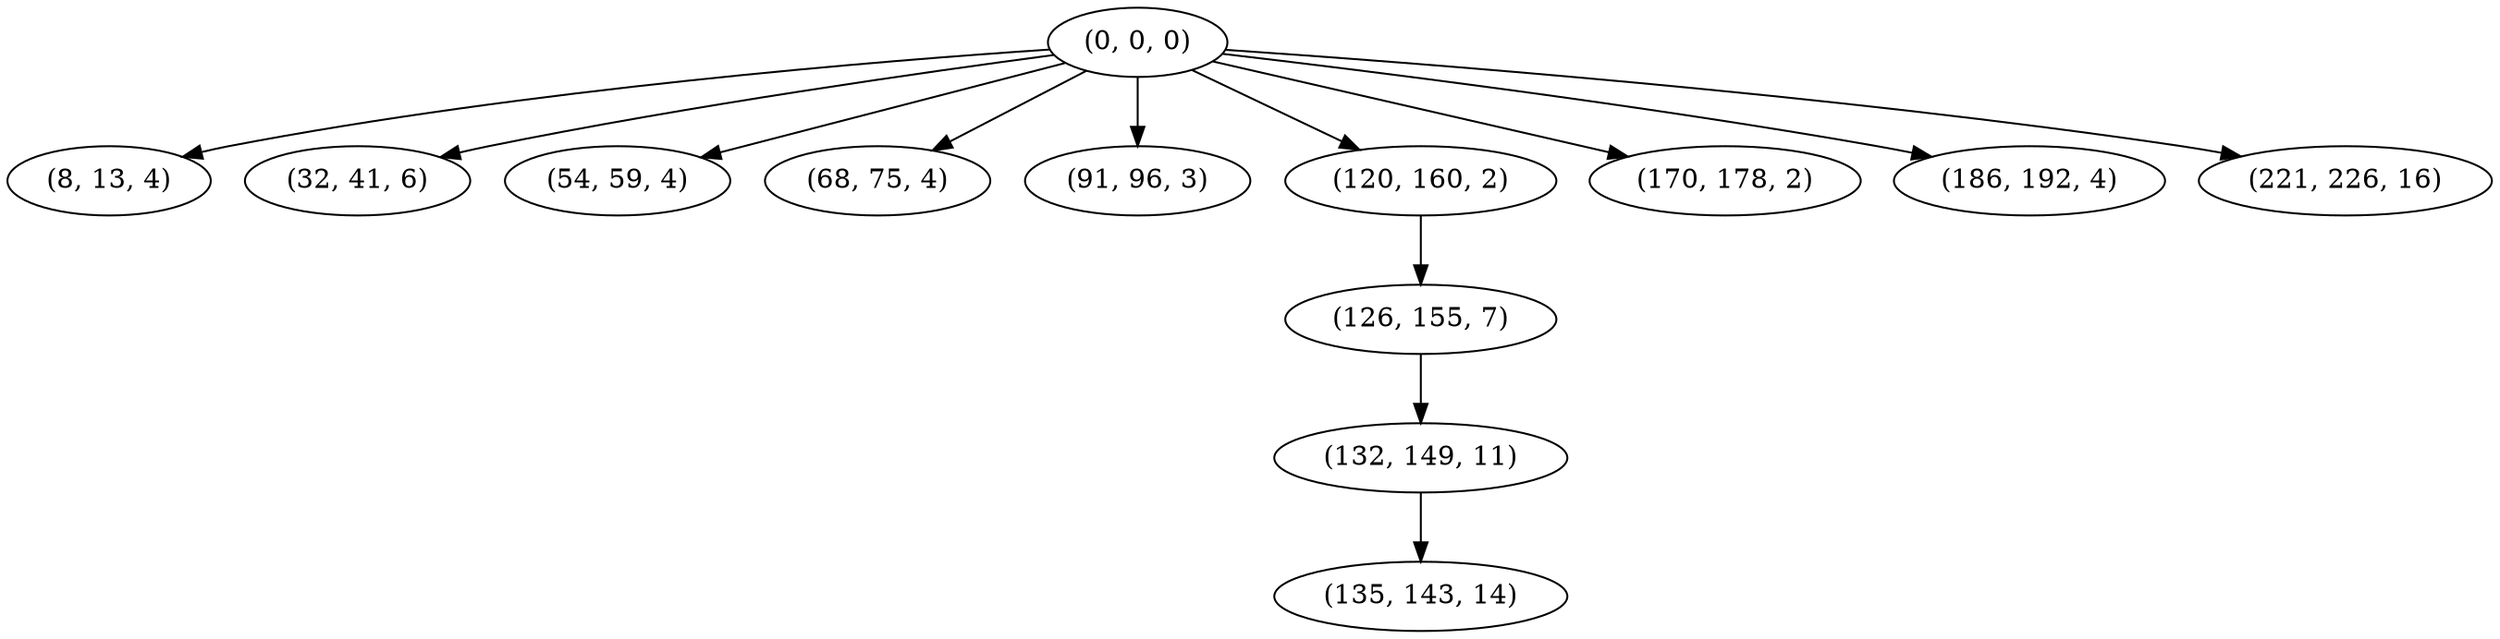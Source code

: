 digraph tree {
    "(0, 0, 0)";
    "(8, 13, 4)";
    "(32, 41, 6)";
    "(54, 59, 4)";
    "(68, 75, 4)";
    "(91, 96, 3)";
    "(120, 160, 2)";
    "(126, 155, 7)";
    "(132, 149, 11)";
    "(135, 143, 14)";
    "(170, 178, 2)";
    "(186, 192, 4)";
    "(221, 226, 16)";
    "(0, 0, 0)" -> "(8, 13, 4)";
    "(0, 0, 0)" -> "(32, 41, 6)";
    "(0, 0, 0)" -> "(54, 59, 4)";
    "(0, 0, 0)" -> "(68, 75, 4)";
    "(0, 0, 0)" -> "(91, 96, 3)";
    "(0, 0, 0)" -> "(120, 160, 2)";
    "(0, 0, 0)" -> "(170, 178, 2)";
    "(0, 0, 0)" -> "(186, 192, 4)";
    "(0, 0, 0)" -> "(221, 226, 16)";
    "(120, 160, 2)" -> "(126, 155, 7)";
    "(126, 155, 7)" -> "(132, 149, 11)";
    "(132, 149, 11)" -> "(135, 143, 14)";
}
